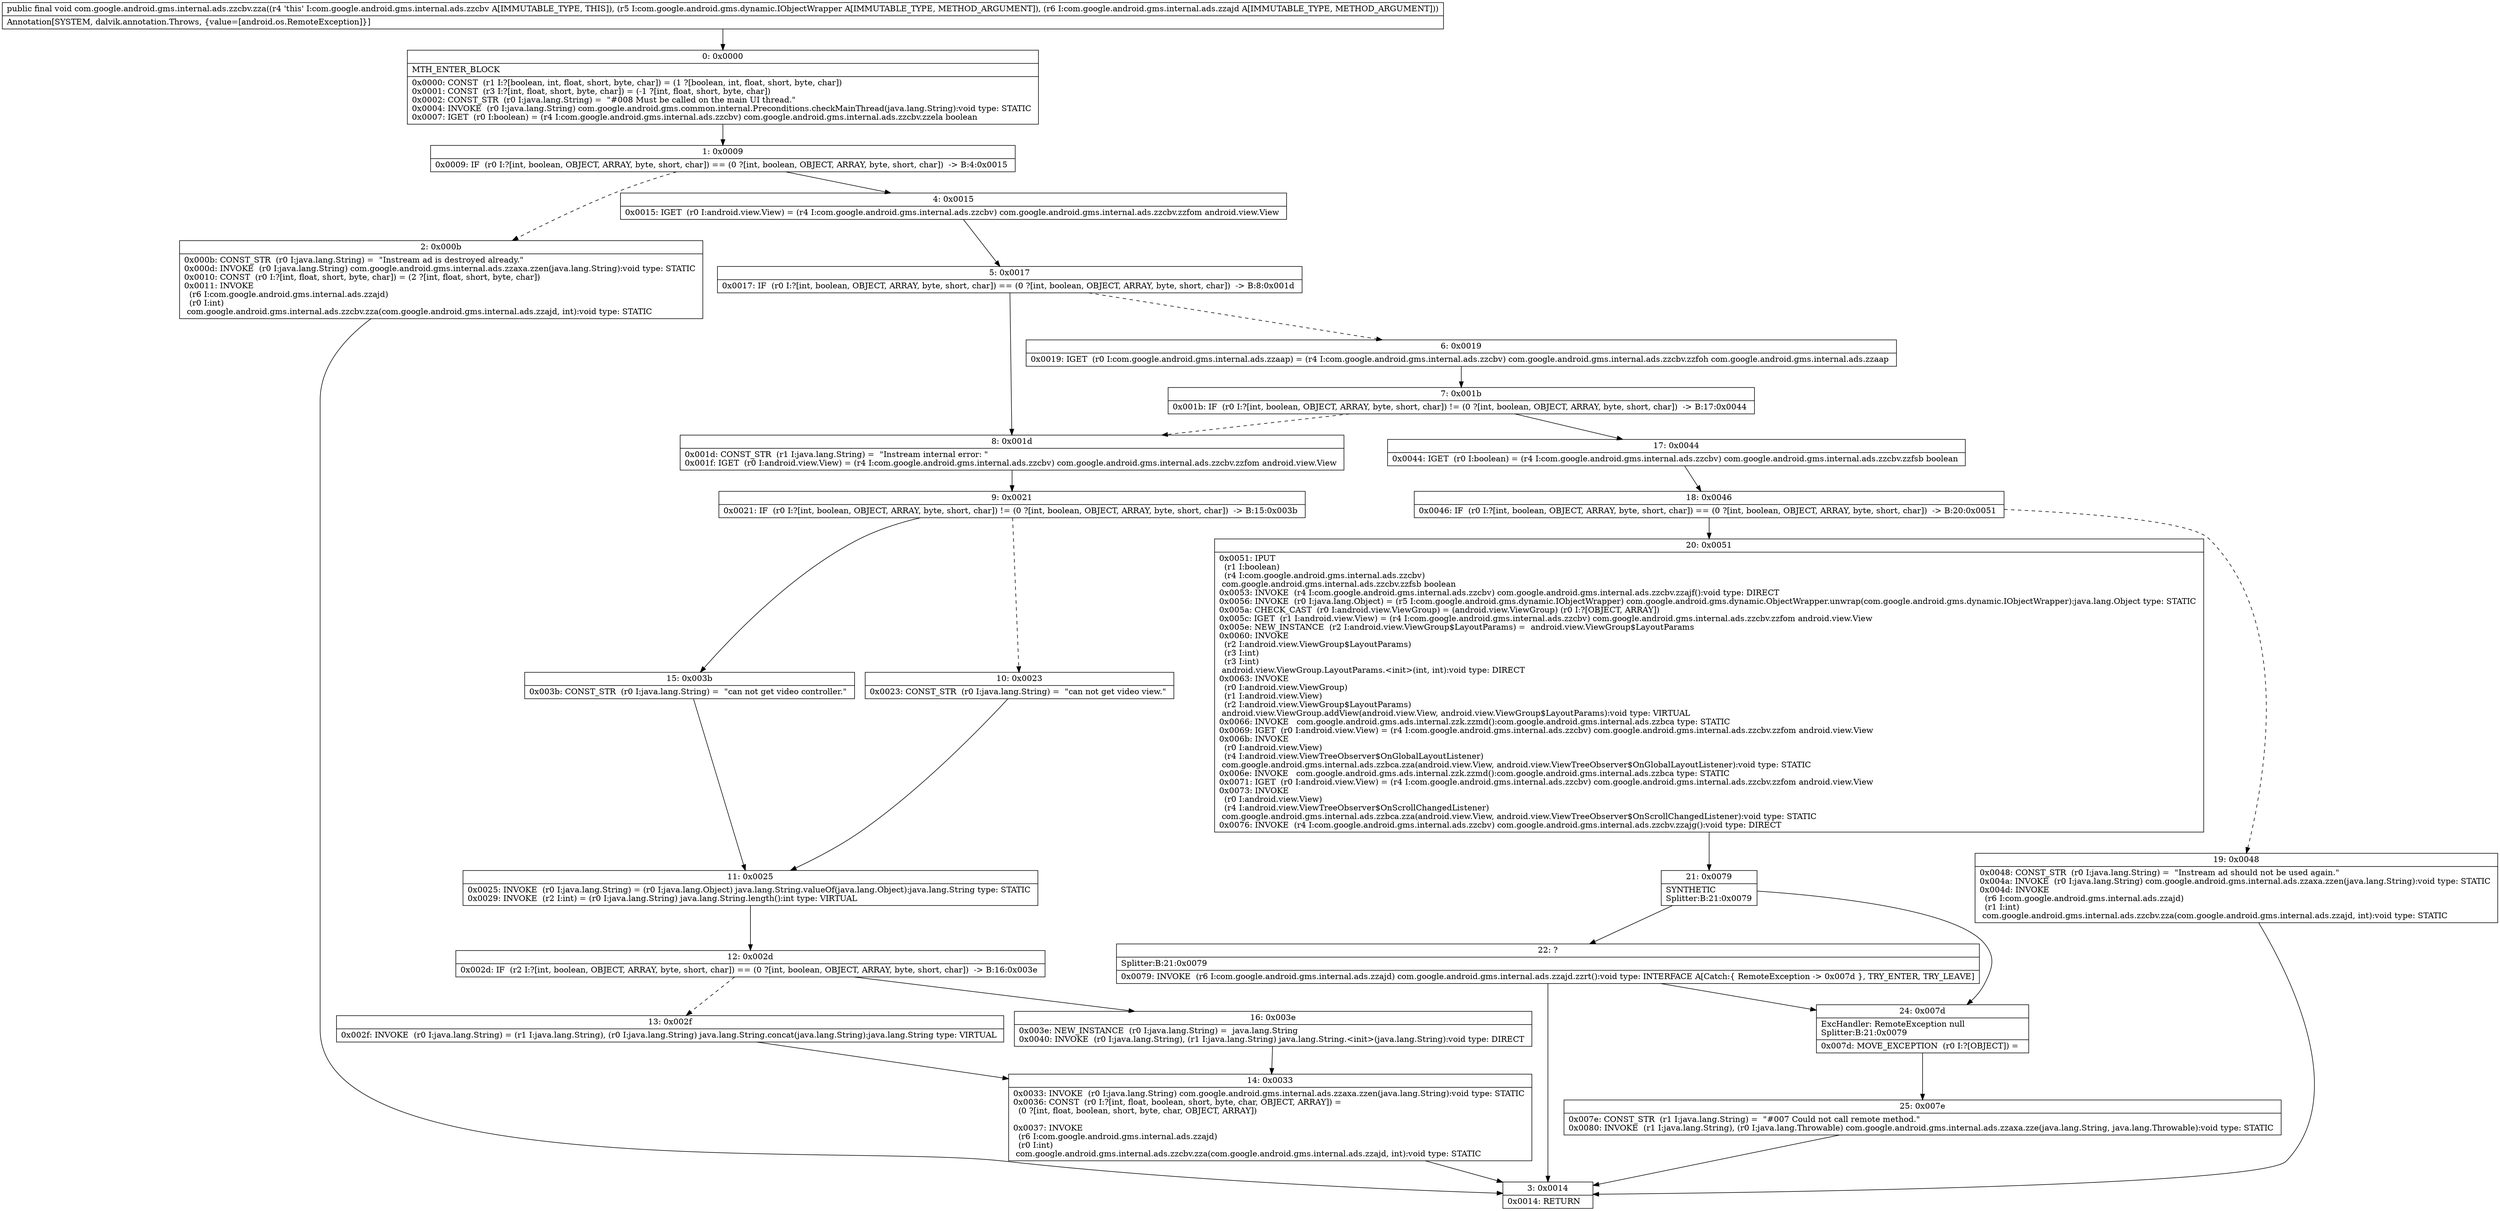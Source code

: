 digraph "CFG forcom.google.android.gms.internal.ads.zzcbv.zza(Lcom\/google\/android\/gms\/dynamic\/IObjectWrapper;Lcom\/google\/android\/gms\/internal\/ads\/zzajd;)V" {
Node_0 [shape=record,label="{0\:\ 0x0000|MTH_ENTER_BLOCK\l|0x0000: CONST  (r1 I:?[boolean, int, float, short, byte, char]) = (1 ?[boolean, int, float, short, byte, char]) \l0x0001: CONST  (r3 I:?[int, float, short, byte, char]) = (\-1 ?[int, float, short, byte, char]) \l0x0002: CONST_STR  (r0 I:java.lang.String) =  \"#008 Must be called on the main UI thread.\" \l0x0004: INVOKE  (r0 I:java.lang.String) com.google.android.gms.common.internal.Preconditions.checkMainThread(java.lang.String):void type: STATIC \l0x0007: IGET  (r0 I:boolean) = (r4 I:com.google.android.gms.internal.ads.zzcbv) com.google.android.gms.internal.ads.zzcbv.zzela boolean \l}"];
Node_1 [shape=record,label="{1\:\ 0x0009|0x0009: IF  (r0 I:?[int, boolean, OBJECT, ARRAY, byte, short, char]) == (0 ?[int, boolean, OBJECT, ARRAY, byte, short, char])  \-\> B:4:0x0015 \l}"];
Node_2 [shape=record,label="{2\:\ 0x000b|0x000b: CONST_STR  (r0 I:java.lang.String) =  \"Instream ad is destroyed already.\" \l0x000d: INVOKE  (r0 I:java.lang.String) com.google.android.gms.internal.ads.zzaxa.zzen(java.lang.String):void type: STATIC \l0x0010: CONST  (r0 I:?[int, float, short, byte, char]) = (2 ?[int, float, short, byte, char]) \l0x0011: INVOKE  \l  (r6 I:com.google.android.gms.internal.ads.zzajd)\l  (r0 I:int)\l com.google.android.gms.internal.ads.zzcbv.zza(com.google.android.gms.internal.ads.zzajd, int):void type: STATIC \l}"];
Node_3 [shape=record,label="{3\:\ 0x0014|0x0014: RETURN   \l}"];
Node_4 [shape=record,label="{4\:\ 0x0015|0x0015: IGET  (r0 I:android.view.View) = (r4 I:com.google.android.gms.internal.ads.zzcbv) com.google.android.gms.internal.ads.zzcbv.zzfom android.view.View \l}"];
Node_5 [shape=record,label="{5\:\ 0x0017|0x0017: IF  (r0 I:?[int, boolean, OBJECT, ARRAY, byte, short, char]) == (0 ?[int, boolean, OBJECT, ARRAY, byte, short, char])  \-\> B:8:0x001d \l}"];
Node_6 [shape=record,label="{6\:\ 0x0019|0x0019: IGET  (r0 I:com.google.android.gms.internal.ads.zzaap) = (r4 I:com.google.android.gms.internal.ads.zzcbv) com.google.android.gms.internal.ads.zzcbv.zzfoh com.google.android.gms.internal.ads.zzaap \l}"];
Node_7 [shape=record,label="{7\:\ 0x001b|0x001b: IF  (r0 I:?[int, boolean, OBJECT, ARRAY, byte, short, char]) != (0 ?[int, boolean, OBJECT, ARRAY, byte, short, char])  \-\> B:17:0x0044 \l}"];
Node_8 [shape=record,label="{8\:\ 0x001d|0x001d: CONST_STR  (r1 I:java.lang.String) =  \"Instream internal error: \" \l0x001f: IGET  (r0 I:android.view.View) = (r4 I:com.google.android.gms.internal.ads.zzcbv) com.google.android.gms.internal.ads.zzcbv.zzfom android.view.View \l}"];
Node_9 [shape=record,label="{9\:\ 0x0021|0x0021: IF  (r0 I:?[int, boolean, OBJECT, ARRAY, byte, short, char]) != (0 ?[int, boolean, OBJECT, ARRAY, byte, short, char])  \-\> B:15:0x003b \l}"];
Node_10 [shape=record,label="{10\:\ 0x0023|0x0023: CONST_STR  (r0 I:java.lang.String) =  \"can not get video view.\" \l}"];
Node_11 [shape=record,label="{11\:\ 0x0025|0x0025: INVOKE  (r0 I:java.lang.String) = (r0 I:java.lang.Object) java.lang.String.valueOf(java.lang.Object):java.lang.String type: STATIC \l0x0029: INVOKE  (r2 I:int) = (r0 I:java.lang.String) java.lang.String.length():int type: VIRTUAL \l}"];
Node_12 [shape=record,label="{12\:\ 0x002d|0x002d: IF  (r2 I:?[int, boolean, OBJECT, ARRAY, byte, short, char]) == (0 ?[int, boolean, OBJECT, ARRAY, byte, short, char])  \-\> B:16:0x003e \l}"];
Node_13 [shape=record,label="{13\:\ 0x002f|0x002f: INVOKE  (r0 I:java.lang.String) = (r1 I:java.lang.String), (r0 I:java.lang.String) java.lang.String.concat(java.lang.String):java.lang.String type: VIRTUAL \l}"];
Node_14 [shape=record,label="{14\:\ 0x0033|0x0033: INVOKE  (r0 I:java.lang.String) com.google.android.gms.internal.ads.zzaxa.zzen(java.lang.String):void type: STATIC \l0x0036: CONST  (r0 I:?[int, float, boolean, short, byte, char, OBJECT, ARRAY]) = \l  (0 ?[int, float, boolean, short, byte, char, OBJECT, ARRAY])\l \l0x0037: INVOKE  \l  (r6 I:com.google.android.gms.internal.ads.zzajd)\l  (r0 I:int)\l com.google.android.gms.internal.ads.zzcbv.zza(com.google.android.gms.internal.ads.zzajd, int):void type: STATIC \l}"];
Node_15 [shape=record,label="{15\:\ 0x003b|0x003b: CONST_STR  (r0 I:java.lang.String) =  \"can not get video controller.\" \l}"];
Node_16 [shape=record,label="{16\:\ 0x003e|0x003e: NEW_INSTANCE  (r0 I:java.lang.String) =  java.lang.String \l0x0040: INVOKE  (r0 I:java.lang.String), (r1 I:java.lang.String) java.lang.String.\<init\>(java.lang.String):void type: DIRECT \l}"];
Node_17 [shape=record,label="{17\:\ 0x0044|0x0044: IGET  (r0 I:boolean) = (r4 I:com.google.android.gms.internal.ads.zzcbv) com.google.android.gms.internal.ads.zzcbv.zzfsb boolean \l}"];
Node_18 [shape=record,label="{18\:\ 0x0046|0x0046: IF  (r0 I:?[int, boolean, OBJECT, ARRAY, byte, short, char]) == (0 ?[int, boolean, OBJECT, ARRAY, byte, short, char])  \-\> B:20:0x0051 \l}"];
Node_19 [shape=record,label="{19\:\ 0x0048|0x0048: CONST_STR  (r0 I:java.lang.String) =  \"Instream ad should not be used again.\" \l0x004a: INVOKE  (r0 I:java.lang.String) com.google.android.gms.internal.ads.zzaxa.zzen(java.lang.String):void type: STATIC \l0x004d: INVOKE  \l  (r6 I:com.google.android.gms.internal.ads.zzajd)\l  (r1 I:int)\l com.google.android.gms.internal.ads.zzcbv.zza(com.google.android.gms.internal.ads.zzajd, int):void type: STATIC \l}"];
Node_20 [shape=record,label="{20\:\ 0x0051|0x0051: IPUT  \l  (r1 I:boolean)\l  (r4 I:com.google.android.gms.internal.ads.zzcbv)\l com.google.android.gms.internal.ads.zzcbv.zzfsb boolean \l0x0053: INVOKE  (r4 I:com.google.android.gms.internal.ads.zzcbv) com.google.android.gms.internal.ads.zzcbv.zzajf():void type: DIRECT \l0x0056: INVOKE  (r0 I:java.lang.Object) = (r5 I:com.google.android.gms.dynamic.IObjectWrapper) com.google.android.gms.dynamic.ObjectWrapper.unwrap(com.google.android.gms.dynamic.IObjectWrapper):java.lang.Object type: STATIC \l0x005a: CHECK_CAST  (r0 I:android.view.ViewGroup) = (android.view.ViewGroup) (r0 I:?[OBJECT, ARRAY]) \l0x005c: IGET  (r1 I:android.view.View) = (r4 I:com.google.android.gms.internal.ads.zzcbv) com.google.android.gms.internal.ads.zzcbv.zzfom android.view.View \l0x005e: NEW_INSTANCE  (r2 I:android.view.ViewGroup$LayoutParams) =  android.view.ViewGroup$LayoutParams \l0x0060: INVOKE  \l  (r2 I:android.view.ViewGroup$LayoutParams)\l  (r3 I:int)\l  (r3 I:int)\l android.view.ViewGroup.LayoutParams.\<init\>(int, int):void type: DIRECT \l0x0063: INVOKE  \l  (r0 I:android.view.ViewGroup)\l  (r1 I:android.view.View)\l  (r2 I:android.view.ViewGroup$LayoutParams)\l android.view.ViewGroup.addView(android.view.View, android.view.ViewGroup$LayoutParams):void type: VIRTUAL \l0x0066: INVOKE   com.google.android.gms.ads.internal.zzk.zzmd():com.google.android.gms.internal.ads.zzbca type: STATIC \l0x0069: IGET  (r0 I:android.view.View) = (r4 I:com.google.android.gms.internal.ads.zzcbv) com.google.android.gms.internal.ads.zzcbv.zzfom android.view.View \l0x006b: INVOKE  \l  (r0 I:android.view.View)\l  (r4 I:android.view.ViewTreeObserver$OnGlobalLayoutListener)\l com.google.android.gms.internal.ads.zzbca.zza(android.view.View, android.view.ViewTreeObserver$OnGlobalLayoutListener):void type: STATIC \l0x006e: INVOKE   com.google.android.gms.ads.internal.zzk.zzmd():com.google.android.gms.internal.ads.zzbca type: STATIC \l0x0071: IGET  (r0 I:android.view.View) = (r4 I:com.google.android.gms.internal.ads.zzcbv) com.google.android.gms.internal.ads.zzcbv.zzfom android.view.View \l0x0073: INVOKE  \l  (r0 I:android.view.View)\l  (r4 I:android.view.ViewTreeObserver$OnScrollChangedListener)\l com.google.android.gms.internal.ads.zzbca.zza(android.view.View, android.view.ViewTreeObserver$OnScrollChangedListener):void type: STATIC \l0x0076: INVOKE  (r4 I:com.google.android.gms.internal.ads.zzcbv) com.google.android.gms.internal.ads.zzcbv.zzajg():void type: DIRECT \l}"];
Node_21 [shape=record,label="{21\:\ 0x0079|SYNTHETIC\lSplitter:B:21:0x0079\l}"];
Node_22 [shape=record,label="{22\:\ ?|Splitter:B:21:0x0079\l|0x0079: INVOKE  (r6 I:com.google.android.gms.internal.ads.zzajd) com.google.android.gms.internal.ads.zzajd.zzrt():void type: INTERFACE A[Catch:\{ RemoteException \-\> 0x007d \}, TRY_ENTER, TRY_LEAVE]\l}"];
Node_24 [shape=record,label="{24\:\ 0x007d|ExcHandler: RemoteException null\lSplitter:B:21:0x0079\l|0x007d: MOVE_EXCEPTION  (r0 I:?[OBJECT]) =  \l}"];
Node_25 [shape=record,label="{25\:\ 0x007e|0x007e: CONST_STR  (r1 I:java.lang.String) =  \"#007 Could not call remote method.\" \l0x0080: INVOKE  (r1 I:java.lang.String), (r0 I:java.lang.Throwable) com.google.android.gms.internal.ads.zzaxa.zze(java.lang.String, java.lang.Throwable):void type: STATIC \l}"];
MethodNode[shape=record,label="{public final void com.google.android.gms.internal.ads.zzcbv.zza((r4 'this' I:com.google.android.gms.internal.ads.zzcbv A[IMMUTABLE_TYPE, THIS]), (r5 I:com.google.android.gms.dynamic.IObjectWrapper A[IMMUTABLE_TYPE, METHOD_ARGUMENT]), (r6 I:com.google.android.gms.internal.ads.zzajd A[IMMUTABLE_TYPE, METHOD_ARGUMENT]))  | Annotation[SYSTEM, dalvik.annotation.Throws, \{value=[android.os.RemoteException]\}]\l}"];
MethodNode -> Node_0;
Node_0 -> Node_1;
Node_1 -> Node_2[style=dashed];
Node_1 -> Node_4;
Node_2 -> Node_3;
Node_4 -> Node_5;
Node_5 -> Node_6[style=dashed];
Node_5 -> Node_8;
Node_6 -> Node_7;
Node_7 -> Node_8[style=dashed];
Node_7 -> Node_17;
Node_8 -> Node_9;
Node_9 -> Node_10[style=dashed];
Node_9 -> Node_15;
Node_10 -> Node_11;
Node_11 -> Node_12;
Node_12 -> Node_13[style=dashed];
Node_12 -> Node_16;
Node_13 -> Node_14;
Node_14 -> Node_3;
Node_15 -> Node_11;
Node_16 -> Node_14;
Node_17 -> Node_18;
Node_18 -> Node_19[style=dashed];
Node_18 -> Node_20;
Node_19 -> Node_3;
Node_20 -> Node_21;
Node_21 -> Node_22;
Node_21 -> Node_24;
Node_22 -> Node_24;
Node_22 -> Node_3;
Node_24 -> Node_25;
Node_25 -> Node_3;
}

